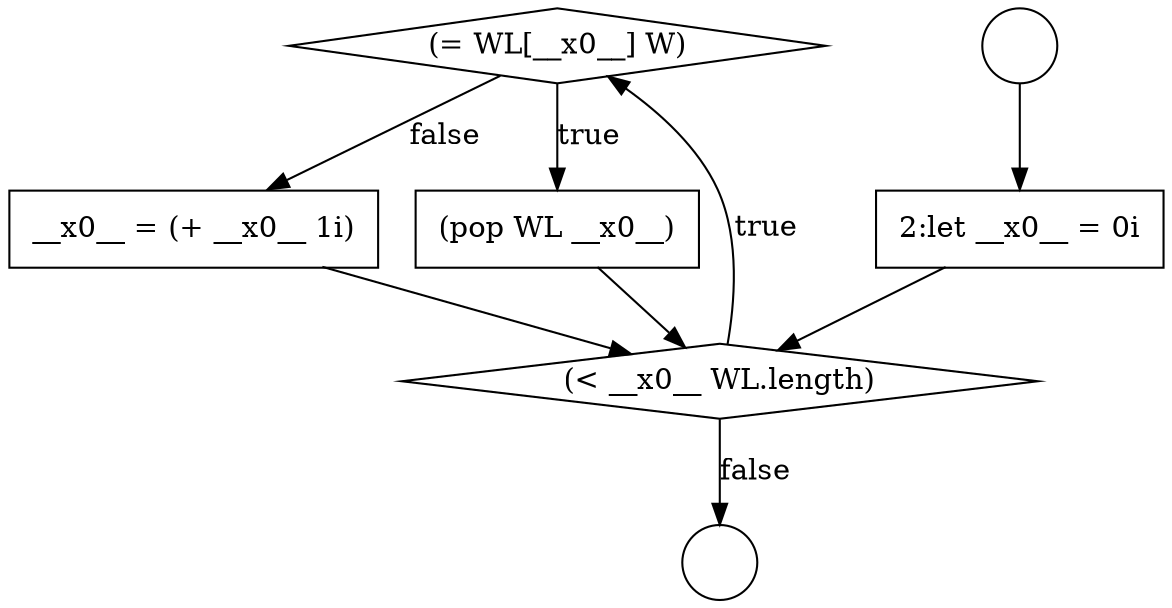 digraph {
  node16698 [shape=diamond, label=<<font color="black">(= WL[__x0__] W)</font>> color="black" fillcolor="white" style=filled]
  node16697 [shape=diamond, label=<<font color="black">(&lt; __x0__ WL.length)</font>> color="black" fillcolor="white" style=filled]
  node16700 [shape=none, margin=0, label=<<font color="black">
    <table border="0" cellborder="1" cellspacing="0" cellpadding="10">
      <tr><td align="left">__x0__ = (+ __x0__ 1i)</td></tr>
    </table>
  </font>> color="black" fillcolor="white" style=filled]
  node16694 [shape=circle label=" " color="black" fillcolor="white" style=filled]
  node16699 [shape=none, margin=0, label=<<font color="black">
    <table border="0" cellborder="1" cellspacing="0" cellpadding="10">
      <tr><td align="left">(pop WL __x0__)</td></tr>
    </table>
  </font>> color="black" fillcolor="white" style=filled]
  node16695 [shape=circle label=" " color="black" fillcolor="white" style=filled]
  node16696 [shape=none, margin=0, label=<<font color="black">
    <table border="0" cellborder="1" cellspacing="0" cellpadding="10">
      <tr><td align="left">2:let __x0__ = 0i</td></tr>
    </table>
  </font>> color="black" fillcolor="white" style=filled]
  node16696 -> node16697 [ color="black"]
  node16697 -> node16698 [label=<<font color="black">true</font>> color="black"]
  node16697 -> node16695 [label=<<font color="black">false</font>> color="black"]
  node16694 -> node16696 [ color="black"]
  node16700 -> node16697 [ color="black"]
  node16699 -> node16697 [ color="black"]
  node16698 -> node16699 [label=<<font color="black">true</font>> color="black"]
  node16698 -> node16700 [label=<<font color="black">false</font>> color="black"]
}
